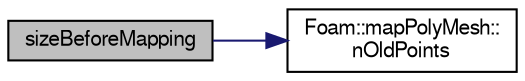 digraph "sizeBeforeMapping"
{
  bgcolor="transparent";
  edge [fontname="FreeSans",fontsize="10",labelfontname="FreeSans",labelfontsize="10"];
  node [fontname="FreeSans",fontsize="10",shape=record];
  rankdir="LR";
  Node14 [label="sizeBeforeMapping",height=0.2,width=0.4,color="black", fillcolor="grey75", style="filled", fontcolor="black"];
  Node14 -> Node15 [color="midnightblue",fontsize="10",style="solid",fontname="FreeSans"];
  Node15 [label="Foam::mapPolyMesh::\lnOldPoints",height=0.2,width=0.4,color="black",URL="$a27386.html#ab6380ebabe2cef6107cab30bdfd761e9",tooltip="Number of old points. "];
}
